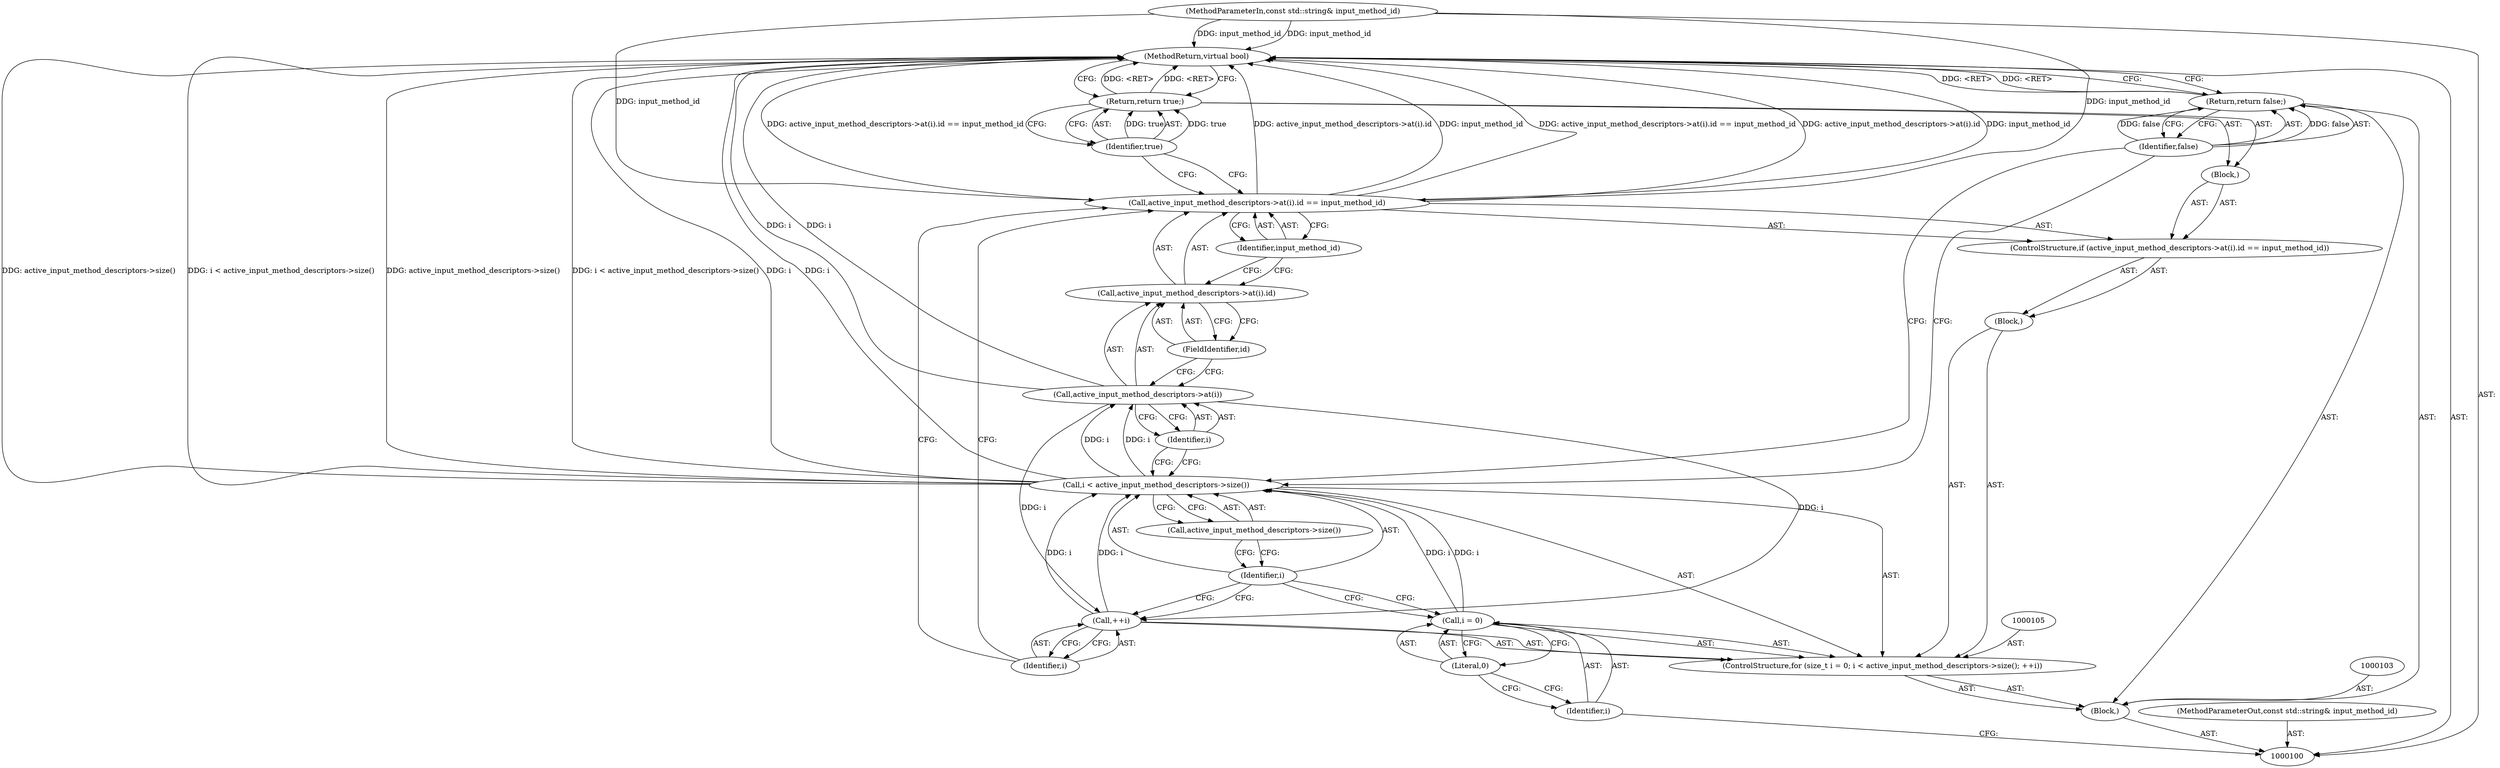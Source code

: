 digraph "1_Chrome_dc7b094a338c6c521f918f478e993f0f74bbea0d_20" {
"1000127" [label="(MethodReturn,virtual bool)"];
"1000101" [label="(MethodParameterIn,const std::string& input_method_id)"];
"1000167" [label="(MethodParameterOut,const std::string& input_method_id)"];
"1000102" [label="(Block,)"];
"1000106" [label="(Call,i = 0)"];
"1000107" [label="(Identifier,i)"];
"1000108" [label="(Literal,0)"];
"1000109" [label="(Call,i < active_input_method_descriptors->size())"];
"1000110" [label="(Identifier,i)"];
"1000111" [label="(Call,active_input_method_descriptors->size())"];
"1000104" [label="(ControlStructure,for (size_t i = 0; i < active_input_method_descriptors->size(); ++i))"];
"1000112" [label="(Call,++i)"];
"1000113" [label="(Identifier,i)"];
"1000114" [label="(Block,)"];
"1000116" [label="(Call,active_input_method_descriptors->at(i).id == input_method_id)"];
"1000117" [label="(Call,active_input_method_descriptors->at(i).id)"];
"1000118" [label="(Call,active_input_method_descriptors->at(i))"];
"1000119" [label="(Identifier,i)"];
"1000120" [label="(FieldIdentifier,id)"];
"1000121" [label="(Identifier,input_method_id)"];
"1000115" [label="(ControlStructure,if (active_input_method_descriptors->at(i).id == input_method_id))"];
"1000122" [label="(Block,)"];
"1000124" [label="(Identifier,true)"];
"1000123" [label="(Return,return true;)"];
"1000126" [label="(Identifier,false)"];
"1000125" [label="(Return,return false;)"];
"1000127" -> "1000100"  [label="AST: "];
"1000127" -> "1000123"  [label="CFG: "];
"1000127" -> "1000125"  [label="CFG: "];
"1000116" -> "1000127"  [label="DDG: active_input_method_descriptors->at(i).id"];
"1000116" -> "1000127"  [label="DDG: input_method_id"];
"1000116" -> "1000127"  [label="DDG: active_input_method_descriptors->at(i).id == input_method_id"];
"1000118" -> "1000127"  [label="DDG: i"];
"1000101" -> "1000127"  [label="DDG: input_method_id"];
"1000109" -> "1000127"  [label="DDG: i"];
"1000109" -> "1000127"  [label="DDG: active_input_method_descriptors->size()"];
"1000109" -> "1000127"  [label="DDG: i < active_input_method_descriptors->size()"];
"1000125" -> "1000127"  [label="DDG: <RET>"];
"1000123" -> "1000127"  [label="DDG: <RET>"];
"1000101" -> "1000100"  [label="AST: "];
"1000101" -> "1000127"  [label="DDG: input_method_id"];
"1000101" -> "1000116"  [label="DDG: input_method_id"];
"1000167" -> "1000100"  [label="AST: "];
"1000102" -> "1000100"  [label="AST: "];
"1000103" -> "1000102"  [label="AST: "];
"1000104" -> "1000102"  [label="AST: "];
"1000125" -> "1000102"  [label="AST: "];
"1000106" -> "1000104"  [label="AST: "];
"1000106" -> "1000108"  [label="CFG: "];
"1000107" -> "1000106"  [label="AST: "];
"1000108" -> "1000106"  [label="AST: "];
"1000110" -> "1000106"  [label="CFG: "];
"1000106" -> "1000109"  [label="DDG: i"];
"1000107" -> "1000106"  [label="AST: "];
"1000107" -> "1000100"  [label="CFG: "];
"1000108" -> "1000107"  [label="CFG: "];
"1000108" -> "1000106"  [label="AST: "];
"1000108" -> "1000107"  [label="CFG: "];
"1000106" -> "1000108"  [label="CFG: "];
"1000109" -> "1000104"  [label="AST: "];
"1000109" -> "1000111"  [label="CFG: "];
"1000110" -> "1000109"  [label="AST: "];
"1000111" -> "1000109"  [label="AST: "];
"1000119" -> "1000109"  [label="CFG: "];
"1000126" -> "1000109"  [label="CFG: "];
"1000109" -> "1000127"  [label="DDG: i"];
"1000109" -> "1000127"  [label="DDG: active_input_method_descriptors->size()"];
"1000109" -> "1000127"  [label="DDG: i < active_input_method_descriptors->size()"];
"1000106" -> "1000109"  [label="DDG: i"];
"1000112" -> "1000109"  [label="DDG: i"];
"1000109" -> "1000118"  [label="DDG: i"];
"1000110" -> "1000109"  [label="AST: "];
"1000110" -> "1000106"  [label="CFG: "];
"1000110" -> "1000112"  [label="CFG: "];
"1000111" -> "1000110"  [label="CFG: "];
"1000111" -> "1000109"  [label="AST: "];
"1000111" -> "1000110"  [label="CFG: "];
"1000109" -> "1000111"  [label="CFG: "];
"1000104" -> "1000102"  [label="AST: "];
"1000105" -> "1000104"  [label="AST: "];
"1000106" -> "1000104"  [label="AST: "];
"1000109" -> "1000104"  [label="AST: "];
"1000112" -> "1000104"  [label="AST: "];
"1000114" -> "1000104"  [label="AST: "];
"1000112" -> "1000104"  [label="AST: "];
"1000112" -> "1000113"  [label="CFG: "];
"1000113" -> "1000112"  [label="AST: "];
"1000110" -> "1000112"  [label="CFG: "];
"1000112" -> "1000109"  [label="DDG: i"];
"1000118" -> "1000112"  [label="DDG: i"];
"1000113" -> "1000112"  [label="AST: "];
"1000113" -> "1000116"  [label="CFG: "];
"1000112" -> "1000113"  [label="CFG: "];
"1000114" -> "1000104"  [label="AST: "];
"1000115" -> "1000114"  [label="AST: "];
"1000116" -> "1000115"  [label="AST: "];
"1000116" -> "1000121"  [label="CFG: "];
"1000117" -> "1000116"  [label="AST: "];
"1000121" -> "1000116"  [label="AST: "];
"1000124" -> "1000116"  [label="CFG: "];
"1000113" -> "1000116"  [label="CFG: "];
"1000116" -> "1000127"  [label="DDG: active_input_method_descriptors->at(i).id"];
"1000116" -> "1000127"  [label="DDG: input_method_id"];
"1000116" -> "1000127"  [label="DDG: active_input_method_descriptors->at(i).id == input_method_id"];
"1000101" -> "1000116"  [label="DDG: input_method_id"];
"1000117" -> "1000116"  [label="AST: "];
"1000117" -> "1000120"  [label="CFG: "];
"1000118" -> "1000117"  [label="AST: "];
"1000120" -> "1000117"  [label="AST: "];
"1000121" -> "1000117"  [label="CFG: "];
"1000118" -> "1000117"  [label="AST: "];
"1000118" -> "1000119"  [label="CFG: "];
"1000119" -> "1000118"  [label="AST: "];
"1000120" -> "1000118"  [label="CFG: "];
"1000118" -> "1000127"  [label="DDG: i"];
"1000118" -> "1000112"  [label="DDG: i"];
"1000109" -> "1000118"  [label="DDG: i"];
"1000119" -> "1000118"  [label="AST: "];
"1000119" -> "1000109"  [label="CFG: "];
"1000118" -> "1000119"  [label="CFG: "];
"1000120" -> "1000117"  [label="AST: "];
"1000120" -> "1000118"  [label="CFG: "];
"1000117" -> "1000120"  [label="CFG: "];
"1000121" -> "1000116"  [label="AST: "];
"1000121" -> "1000117"  [label="CFG: "];
"1000116" -> "1000121"  [label="CFG: "];
"1000115" -> "1000114"  [label="AST: "];
"1000116" -> "1000115"  [label="AST: "];
"1000122" -> "1000115"  [label="AST: "];
"1000122" -> "1000115"  [label="AST: "];
"1000123" -> "1000122"  [label="AST: "];
"1000124" -> "1000123"  [label="AST: "];
"1000124" -> "1000116"  [label="CFG: "];
"1000123" -> "1000124"  [label="CFG: "];
"1000124" -> "1000123"  [label="DDG: true"];
"1000123" -> "1000122"  [label="AST: "];
"1000123" -> "1000124"  [label="CFG: "];
"1000124" -> "1000123"  [label="AST: "];
"1000127" -> "1000123"  [label="CFG: "];
"1000123" -> "1000127"  [label="DDG: <RET>"];
"1000124" -> "1000123"  [label="DDG: true"];
"1000126" -> "1000125"  [label="AST: "];
"1000126" -> "1000109"  [label="CFG: "];
"1000125" -> "1000126"  [label="CFG: "];
"1000126" -> "1000125"  [label="DDG: false"];
"1000125" -> "1000102"  [label="AST: "];
"1000125" -> "1000126"  [label="CFG: "];
"1000126" -> "1000125"  [label="AST: "];
"1000127" -> "1000125"  [label="CFG: "];
"1000125" -> "1000127"  [label="DDG: <RET>"];
"1000126" -> "1000125"  [label="DDG: false"];
}
